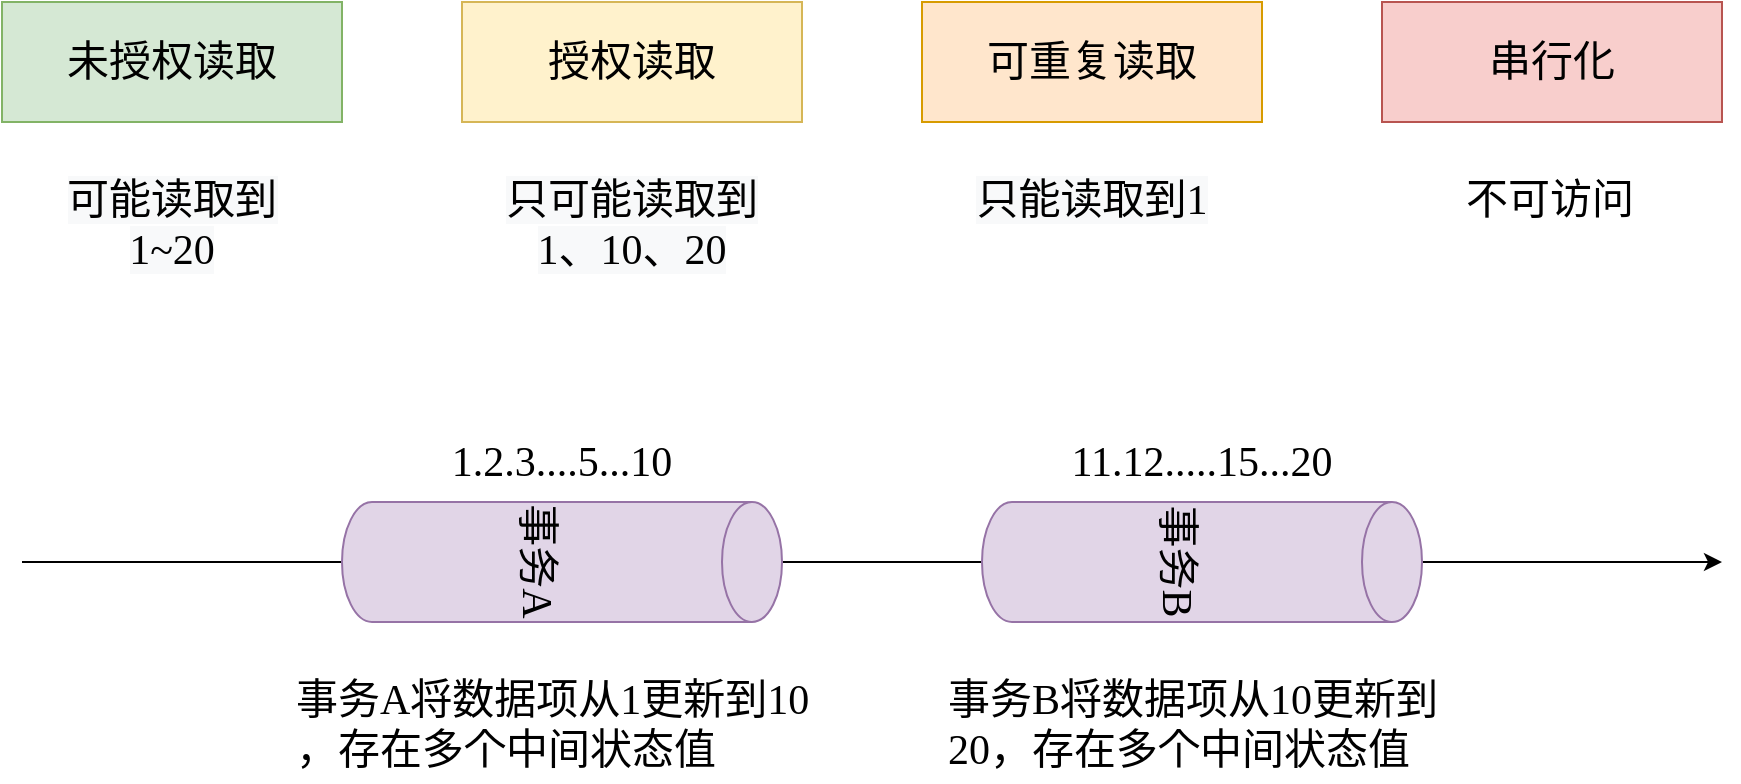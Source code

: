<mxfile version="13.9.5" type="device"><diagram id="3avtsiuEUuCOOZuVmVSd" name="第 1 页"><mxGraphModel dx="1913" dy="817" grid="1" gridSize="10" guides="1" tooltips="1" connect="1" arrows="1" fold="1" page="1" pageScale="1" pageWidth="827" pageHeight="1169" math="0" shadow="0"><root><mxCell id="0"/><mxCell id="1" parent="0"/><mxCell id="nMrheThmWUaiRIi3W8Kh-1" value="未授权读取" style="rounded=0;whiteSpace=wrap;html=1;fontFamily=Microsoft YaHei;fontSize=21;fillColor=#d5e8d4;strokeColor=#82b366;" vertex="1" parent="1"><mxGeometry x="-20" y="280" width="170" height="60" as="geometry"/></mxCell><mxCell id="nMrheThmWUaiRIi3W8Kh-2" value="授权读取" style="rounded=0;whiteSpace=wrap;html=1;fontFamily=Microsoft YaHei;fontSize=21;fillColor=#fff2cc;strokeColor=#d6b656;" vertex="1" parent="1"><mxGeometry x="210" y="280" width="170" height="60" as="geometry"/></mxCell><mxCell id="nMrheThmWUaiRIi3W8Kh-3" value="可重复读取" style="rounded=0;whiteSpace=wrap;html=1;fontFamily=Microsoft YaHei;fontSize=21;fillColor=#ffe6cc;strokeColor=#d79b00;" vertex="1" parent="1"><mxGeometry x="440" y="280" width="170" height="60" as="geometry"/></mxCell><mxCell id="nMrheThmWUaiRIi3W8Kh-4" value="串行化" style="rounded=0;whiteSpace=wrap;html=1;fontFamily=Microsoft YaHei;fontSize=21;fillColor=#f8cecc;strokeColor=#b85450;" vertex="1" parent="1"><mxGeometry x="670" y="280" width="170" height="60" as="geometry"/></mxCell><mxCell id="nMrheThmWUaiRIi3W8Kh-5" value="不可访问" style="text;whiteSpace=wrap;html=1;fontSize=21;fontFamily=Microsoft YaHei;" vertex="1" parent="1"><mxGeometry x="710" y="360" width="90" height="40" as="geometry"/></mxCell><mxCell id="nMrheThmWUaiRIi3W8Kh-6" value="&lt;span style=&quot;color: rgb(0 , 0 , 0) ; font-family: &amp;#34;microsoft yahei&amp;#34; ; font-size: 21px ; font-style: normal ; font-weight: 400 ; letter-spacing: normal ; text-indent: 0px ; text-transform: none ; word-spacing: 0px ; background-color: rgb(248 , 249 , 250) ; display: inline ; float: none&quot;&gt;可能读取到&lt;br&gt;1~20&lt;br&gt;&lt;/span&gt;" style="text;whiteSpace=wrap;html=1;fontSize=21;fontFamily=Microsoft YaHei;align=center;" vertex="1" parent="1"><mxGeometry x="-20" y="360" width="170" height="80" as="geometry"/></mxCell><mxCell id="nMrheThmWUaiRIi3W8Kh-7" value="&lt;span style=&quot;color: rgb(0, 0, 0); font-family: &amp;quot;microsoft yahei&amp;quot;; font-size: 21px; font-style: normal; font-weight: 400; letter-spacing: normal; text-indent: 0px; text-transform: none; word-spacing: 0px; background-color: rgb(248, 249, 250); display: inline; float: none;&quot;&gt;只可能读取到&lt;br&gt;1、10、20&lt;/span&gt;" style="text;whiteSpace=wrap;html=1;fontSize=21;fontFamily=Microsoft YaHei;align=center;" vertex="1" parent="1"><mxGeometry x="210" y="360" width="170" height="80" as="geometry"/></mxCell><mxCell id="nMrheThmWUaiRIi3W8Kh-8" value="&lt;span style=&quot;color: rgb(0, 0, 0); font-family: &amp;quot;microsoft yahei&amp;quot;; font-size: 21px; font-style: normal; font-weight: 400; letter-spacing: normal; text-indent: 0px; text-transform: none; word-spacing: 0px; background-color: rgb(248, 249, 250); display: inline; float: none;&quot;&gt;只能读取到1&lt;/span&gt;" style="text;whiteSpace=wrap;html=1;fontSize=21;fontFamily=Microsoft YaHei;align=center;" vertex="1" parent="1"><mxGeometry x="440" y="360" width="170" height="40" as="geometry"/></mxCell><mxCell id="nMrheThmWUaiRIi3W8Kh-13" value="" style="endArrow=classic;html=1;fontFamily=Microsoft YaHei;fontSize=21;" edge="1" parent="1"><mxGeometry width="50" height="50" relative="1" as="geometry"><mxPoint x="-10" y="560" as="sourcePoint"/><mxPoint x="840" y="560" as="targetPoint"/></mxGeometry></mxCell><mxCell id="nMrheThmWUaiRIi3W8Kh-9" value="事务A" style="shape=cylinder3;whiteSpace=wrap;html=1;boundedLbl=1;backgroundOutline=1;size=15;fontFamily=Microsoft YaHei;fontSize=21;align=center;rotation=90;fillColor=#e1d5e7;strokeColor=#9673a6;" vertex="1" parent="1"><mxGeometry x="230" y="450" width="60" height="220" as="geometry"/></mxCell><mxCell id="nMrheThmWUaiRIi3W8Kh-10" value="事务B" style="shape=cylinder3;whiteSpace=wrap;html=1;boundedLbl=1;backgroundOutline=1;size=15;fontFamily=Microsoft YaHei;fontSize=21;align=center;rotation=90;fillColor=#e1d5e7;strokeColor=#9673a6;" vertex="1" parent="1"><mxGeometry x="550" y="450" width="60" height="220" as="geometry"/></mxCell><mxCell id="nMrheThmWUaiRIi3W8Kh-14" value="1.2.3....5...10" style="text;html=1;strokeColor=none;fillColor=none;align=center;verticalAlign=middle;whiteSpace=wrap;rounded=0;fontFamily=Microsoft YaHei;fontSize=21;" vertex="1" parent="1"><mxGeometry x="195" y="500" width="130" height="20" as="geometry"/></mxCell><mxCell id="nMrheThmWUaiRIi3W8Kh-15" value="11.12.....15...20" style="text;html=1;strokeColor=none;fillColor=none;align=center;verticalAlign=middle;whiteSpace=wrap;rounded=0;fontFamily=Microsoft YaHei;fontSize=21;" vertex="1" parent="1"><mxGeometry x="515" y="500" width="130" height="20" as="geometry"/></mxCell><mxCell id="nMrheThmWUaiRIi3W8Kh-16" value="事务A将数据项从1更新到10&lt;br&gt;，存在多个中间状态值" style="text;whiteSpace=wrap;html=1;fontSize=21;fontFamily=Microsoft YaHei;" vertex="1" parent="1"><mxGeometry x="124.5" y="610" width="271" height="60" as="geometry"/></mxCell><mxCell id="nMrheThmWUaiRIi3W8Kh-17" value="事务B将数据项从10更新到20，存在多个中间状态值" style="text;whiteSpace=wrap;html=1;fontSize=21;fontFamily=Microsoft YaHei;" vertex="1" parent="1"><mxGeometry x="451.25" y="610" width="257.5" height="60" as="geometry"/></mxCell></root></mxGraphModel></diagram></mxfile>